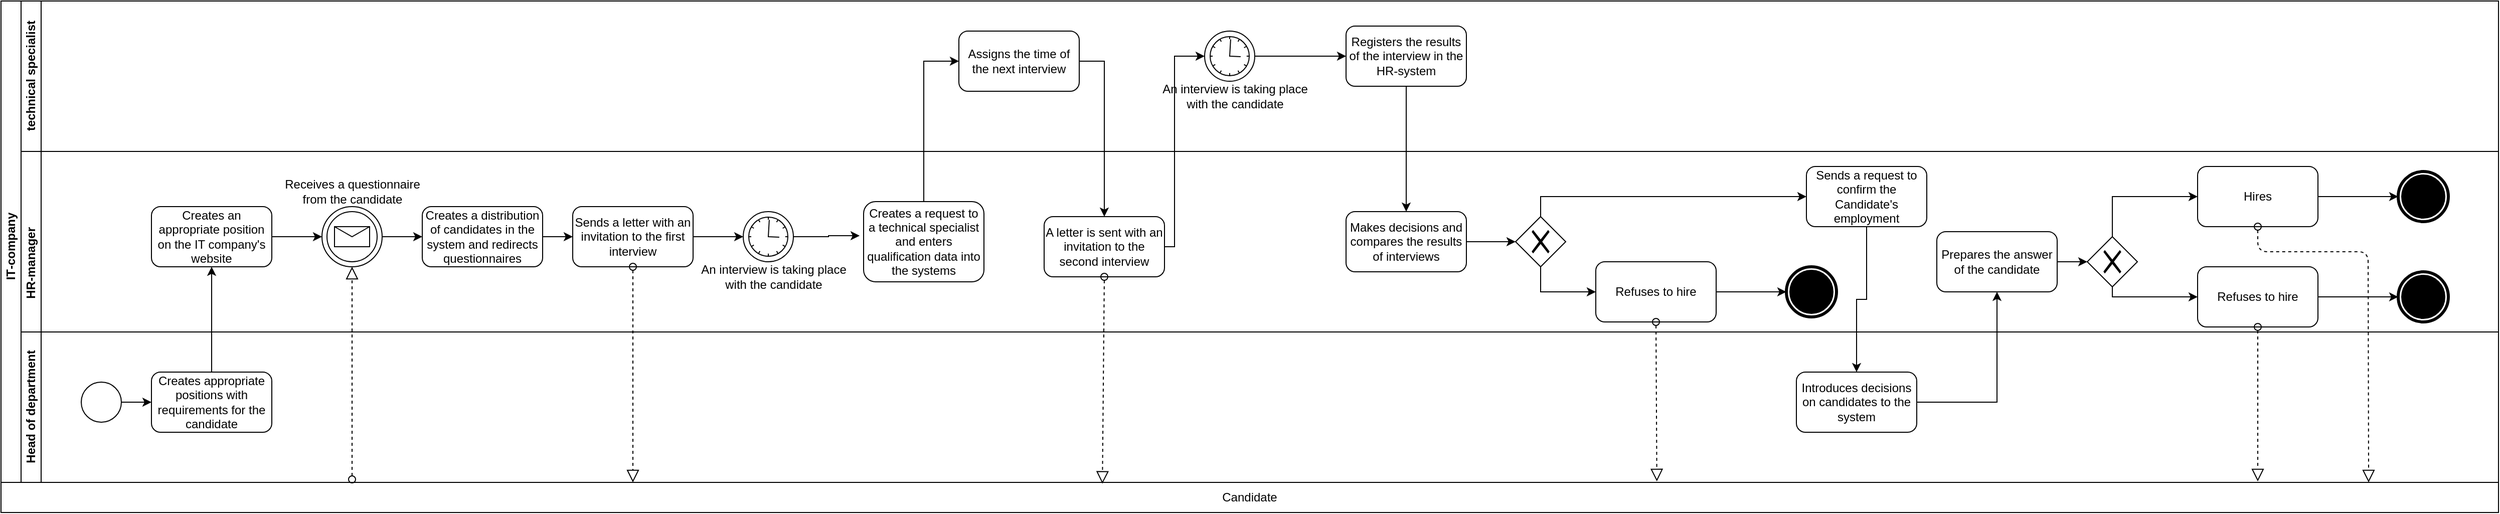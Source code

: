 <mxfile version="13.7.9" type="github">
  <diagram id="prtHgNgQTEPvFCAcTncT" name="Page-1">
    <mxGraphModel dx="3326" dy="1104" grid="1" gridSize="10" guides="1" tooltips="1" connect="1" arrows="1" fold="1" page="1" pageScale="1" pageWidth="827" pageHeight="1169" math="0" shadow="0">
      <root>
        <mxCell id="0" />
        <mxCell id="1" parent="0" />
        <mxCell id="dNxyNK7c78bLwvsdeMH5-19" value="ІТ-company" style="swimlane;html=1;childLayout=stackLayout;resizeParent=1;resizeParentMax=0;horizontal=0;startSize=20;horizontalStack=0;" parent="1" vertex="1">
          <mxGeometry x="-100" y="180" width="2490" height="490" as="geometry" />
        </mxCell>
        <mxCell id="4CbfsNwwshJR1Fnuyi6X-122" style="edgeStyle=orthogonalEdgeStyle;rounded=0;orthogonalLoop=1;jettySize=auto;html=1;exitX=0.5;exitY=0;exitDx=0;exitDy=0;entryX=0;entryY=0.5;entryDx=0;entryDy=0;" edge="1" parent="dNxyNK7c78bLwvsdeMH5-19" source="4CbfsNwwshJR1Fnuyi6X-51" target="4CbfsNwwshJR1Fnuyi6X-52">
          <mxGeometry relative="1" as="geometry">
            <Array as="points">
              <mxPoint x="920" y="60" />
            </Array>
          </mxGeometry>
        </mxCell>
        <mxCell id="dNxyNK7c78bLwvsdeMH5-21" value="technical specialist" style="swimlane;html=1;startSize=20;horizontal=0;" parent="dNxyNK7c78bLwvsdeMH5-19" vertex="1">
          <mxGeometry x="20" width="2470" height="150" as="geometry" />
        </mxCell>
        <mxCell id="4CbfsNwwshJR1Fnuyi6X-52" value="Assigns the time of the next interview" style="rounded=1;whiteSpace=wrap;html=1;" vertex="1" parent="dNxyNK7c78bLwvsdeMH5-21">
          <mxGeometry x="935" y="30" width="120" height="60" as="geometry" />
        </mxCell>
        <mxCell id="4CbfsNwwshJR1Fnuyi6X-126" style="edgeStyle=orthogonalEdgeStyle;rounded=0;orthogonalLoop=1;jettySize=auto;html=1;exitX=1;exitY=0.5;exitDx=0;exitDy=0;entryX=0;entryY=0.5;entryDx=0;entryDy=0;" edge="1" parent="dNxyNK7c78bLwvsdeMH5-21" source="4CbfsNwwshJR1Fnuyi6X-55" target="4CbfsNwwshJR1Fnuyi6X-57">
          <mxGeometry relative="1" as="geometry" />
        </mxCell>
        <mxCell id="4CbfsNwwshJR1Fnuyi6X-55" value="" style="shape=mxgraph.bpmn.shape;html=1;verticalLabelPosition=bottom;labelBackgroundColor=#ffffff;verticalAlign=top;align=center;perimeter=ellipsePerimeter;outlineConnect=0;outline=standard;symbol=timer;" vertex="1" parent="dNxyNK7c78bLwvsdeMH5-21">
          <mxGeometry x="1180" y="30" width="50" height="50" as="geometry" />
        </mxCell>
        <mxCell id="4CbfsNwwshJR1Fnuyi6X-57" value="Registers the results of the interview in the HR-system" style="rounded=1;whiteSpace=wrap;html=1;" vertex="1" parent="dNxyNK7c78bLwvsdeMH5-21">
          <mxGeometry x="1321" y="25" width="120" height="60" as="geometry" />
        </mxCell>
        <mxCell id="4CbfsNwwshJR1Fnuyi6X-56" value="&lt;div&gt;An interview is taking place&lt;/div&gt;&lt;div&gt;with the candidate&lt;/div&gt;" style="text;html=1;align=center;verticalAlign=middle;resizable=0;points=[];autosize=1;" vertex="1" parent="dNxyNK7c78bLwvsdeMH5-21">
          <mxGeometry x="1130" y="80" width="160" height="30" as="geometry" />
        </mxCell>
        <mxCell id="4CbfsNwwshJR1Fnuyi6X-124" style="edgeStyle=orthogonalEdgeStyle;rounded=0;orthogonalLoop=1;jettySize=auto;html=1;exitX=1;exitY=0.5;exitDx=0;exitDy=0;entryX=0.5;entryY=0;entryDx=0;entryDy=0;" edge="1" parent="dNxyNK7c78bLwvsdeMH5-19" source="4CbfsNwwshJR1Fnuyi6X-52" target="4CbfsNwwshJR1Fnuyi6X-54">
          <mxGeometry relative="1" as="geometry" />
        </mxCell>
        <mxCell id="4CbfsNwwshJR1Fnuyi6X-125" style="edgeStyle=orthogonalEdgeStyle;rounded=0;orthogonalLoop=1;jettySize=auto;html=1;entryX=0;entryY=0.5;entryDx=0;entryDy=0;" edge="1" parent="dNxyNK7c78bLwvsdeMH5-19" source="4CbfsNwwshJR1Fnuyi6X-54" target="4CbfsNwwshJR1Fnuyi6X-55">
          <mxGeometry relative="1" as="geometry">
            <Array as="points">
              <mxPoint x="1170" y="245" />
              <mxPoint x="1170" y="55" />
            </Array>
          </mxGeometry>
        </mxCell>
        <mxCell id="4CbfsNwwshJR1Fnuyi6X-128" style="edgeStyle=orthogonalEdgeStyle;rounded=0;orthogonalLoop=1;jettySize=auto;html=1;exitX=0.5;exitY=1;exitDx=0;exitDy=0;entryX=0.5;entryY=0;entryDx=0;entryDy=0;" edge="1" parent="dNxyNK7c78bLwvsdeMH5-19" source="4CbfsNwwshJR1Fnuyi6X-57" target="4CbfsNwwshJR1Fnuyi6X-58">
          <mxGeometry relative="1" as="geometry" />
        </mxCell>
        <mxCell id="dNxyNK7c78bLwvsdeMH5-22" value="&amp;nbsp; &amp;nbsp; &amp;nbsp; &amp;nbsp; &amp;nbsp; &amp;nbsp; &amp;nbsp; &amp;nbsp; &amp;nbsp; &amp;nbsp; &amp;nbsp; &amp;nbsp; &amp;nbsp; &amp;nbsp; &amp;nbsp; &amp;nbsp; &amp;nbsp; &amp;nbsp;НR-manager" style="swimlane;html=1;startSize=20;horizontal=0;strokeWidth=1;perimeterSpacing=0;" parent="dNxyNK7c78bLwvsdeMH5-19" vertex="1">
          <mxGeometry x="20" y="150" width="2470" height="340" as="geometry" />
        </mxCell>
        <mxCell id="4CbfsNwwshJR1Fnuyi6X-139" style="edgeStyle=orthogonalEdgeStyle;rounded=0;orthogonalLoop=1;jettySize=auto;html=1;exitX=1;exitY=0.5;exitDx=0;exitDy=0;entryX=0;entryY=0.5;entryDx=0;entryDy=0;" edge="1" parent="dNxyNK7c78bLwvsdeMH5-22" source="4CbfsNwwshJR1Fnuyi6X-67" target="4CbfsNwwshJR1Fnuyi6X-72">
          <mxGeometry relative="1" as="geometry" />
        </mxCell>
        <mxCell id="4CbfsNwwshJR1Fnuyi6X-67" value="Hires" style="rounded=1;whiteSpace=wrap;html=1;" vertex="1" parent="dNxyNK7c78bLwvsdeMH5-22">
          <mxGeometry x="2170" y="15" width="120" height="60" as="geometry" />
        </mxCell>
        <mxCell id="4CbfsNwwshJR1Fnuyi6X-46" value="&lt;div&gt;Receives a questionnaire&lt;/div&gt;&lt;div&gt;from the candidate&lt;/div&gt;" style="text;html=1;align=center;verticalAlign=middle;resizable=0;points=[];autosize=1;" vertex="1" parent="dNxyNK7c78bLwvsdeMH5-22">
          <mxGeometry x="255" y="25" width="150" height="30" as="geometry" />
        </mxCell>
        <mxCell id="4CbfsNwwshJR1Fnuyi6X-129" style="edgeStyle=orthogonalEdgeStyle;rounded=0;orthogonalLoop=1;jettySize=auto;html=1;exitX=1;exitY=0.5;exitDx=0;exitDy=0;entryX=0;entryY=0.5;entryDx=0;entryDy=0;" edge="1" parent="dNxyNK7c78bLwvsdeMH5-22" source="4CbfsNwwshJR1Fnuyi6X-58" target="4CbfsNwwshJR1Fnuyi6X-60">
          <mxGeometry relative="1" as="geometry" />
        </mxCell>
        <mxCell id="4CbfsNwwshJR1Fnuyi6X-133" style="edgeStyle=orthogonalEdgeStyle;rounded=0;orthogonalLoop=1;jettySize=auto;html=1;exitX=0.5;exitY=1;exitDx=0;exitDy=0;" edge="1" parent="dNxyNK7c78bLwvsdeMH5-22" source="4CbfsNwwshJR1Fnuyi6X-61" target="4CbfsNwwshJR1Fnuyi6X-63">
          <mxGeometry relative="1" as="geometry" />
        </mxCell>
        <mxCell id="4CbfsNwwshJR1Fnuyi6X-61" value="Sends a request to confirm the Candidate&#39;s employment" style="rounded=1;whiteSpace=wrap;html=1;" vertex="1" parent="dNxyNK7c78bLwvsdeMH5-22">
          <mxGeometry x="1780" y="15" width="120" height="60" as="geometry" />
        </mxCell>
        <mxCell id="4CbfsNwwshJR1Fnuyi6X-72" value="" style="shape=mxgraph.bpmn.shape;html=1;verticalLabelPosition=bottom;labelBackgroundColor=#ffffff;verticalAlign=top;align=center;perimeter=ellipsePerimeter;outlineConnect=0;outline=end;symbol=terminate;" vertex="1" parent="dNxyNK7c78bLwvsdeMH5-22">
          <mxGeometry x="2370" y="20" width="50" height="50" as="geometry" />
        </mxCell>
        <mxCell id="4CbfsNwwshJR1Fnuyi6X-58" value="Makes decisions and compares the results of interviews" style="rounded=1;whiteSpace=wrap;html=1;" vertex="1" parent="dNxyNK7c78bLwvsdeMH5-22">
          <mxGeometry x="1321" y="60" width="120" height="60" as="geometry" />
        </mxCell>
        <mxCell id="4CbfsNwwshJR1Fnuyi6X-79" style="edgeStyle=orthogonalEdgeStyle;rounded=0;orthogonalLoop=1;jettySize=auto;html=1;exitX=1;exitY=0.5;exitDx=0;exitDy=0;entryX=0;entryY=0.5;entryDx=0;entryDy=0;" edge="1" parent="dNxyNK7c78bLwvsdeMH5-22" source="4CbfsNwwshJR1Fnuyi6X-43" target="4CbfsNwwshJR1Fnuyi6X-45">
          <mxGeometry relative="1" as="geometry" />
        </mxCell>
        <mxCell id="4CbfsNwwshJR1Fnuyi6X-43" value="Creates an appropriate position on the IT company&#39;s website" style="rounded=1;whiteSpace=wrap;html=1;" vertex="1" parent="dNxyNK7c78bLwvsdeMH5-22">
          <mxGeometry x="130" y="55" width="120" height="60" as="geometry" />
        </mxCell>
        <mxCell id="4CbfsNwwshJR1Fnuyi6X-81" style="edgeStyle=orthogonalEdgeStyle;rounded=0;orthogonalLoop=1;jettySize=auto;html=1;exitX=1;exitY=0.5;exitDx=0;exitDy=0;entryX=0;entryY=0.5;entryDx=0;entryDy=0;" edge="1" parent="dNxyNK7c78bLwvsdeMH5-22" source="4CbfsNwwshJR1Fnuyi6X-45" target="4CbfsNwwshJR1Fnuyi6X-47">
          <mxGeometry relative="1" as="geometry" />
        </mxCell>
        <mxCell id="4CbfsNwwshJR1Fnuyi6X-45" value="" style="shape=mxgraph.bpmn.shape;html=1;verticalLabelPosition=bottom;labelBackgroundColor=#ffffff;verticalAlign=top;align=center;perimeter=ellipsePerimeter;outlineConnect=0;outline=standard;symbol=general;" vertex="1" parent="dNxyNK7c78bLwvsdeMH5-22">
          <mxGeometry x="300" y="55" width="60" height="60" as="geometry" />
        </mxCell>
        <mxCell id="4CbfsNwwshJR1Fnuyi6X-44" value="" style="shape=mxgraph.bpmn.shape;html=1;verticalLabelPosition=bottom;labelBackgroundColor=#ffffff;verticalAlign=top;align=center;perimeter=ellipsePerimeter;outlineConnect=0;outline=standard;symbol=message;" vertex="1" parent="dNxyNK7c78bLwvsdeMH5-22">
          <mxGeometry x="305" y="60" width="50" height="50" as="geometry" />
        </mxCell>
        <mxCell id="4CbfsNwwshJR1Fnuyi6X-88" style="edgeStyle=orthogonalEdgeStyle;rounded=0;orthogonalLoop=1;jettySize=auto;html=1;exitX=1;exitY=0.5;exitDx=0;exitDy=0;entryX=0;entryY=0.5;entryDx=0;entryDy=0;" edge="1" parent="dNxyNK7c78bLwvsdeMH5-22" source="4CbfsNwwshJR1Fnuyi6X-47" target="4CbfsNwwshJR1Fnuyi6X-48">
          <mxGeometry relative="1" as="geometry" />
        </mxCell>
        <mxCell id="4CbfsNwwshJR1Fnuyi6X-47" value="Creates a distribution of candidates in the system and redirects questionnaires" style="rounded=1;whiteSpace=wrap;html=1;" vertex="1" parent="dNxyNK7c78bLwvsdeMH5-22">
          <mxGeometry x="400" y="55" width="120" height="60" as="geometry" />
        </mxCell>
        <mxCell id="4CbfsNwwshJR1Fnuyi6X-118" style="edgeStyle=orthogonalEdgeStyle;rounded=0;orthogonalLoop=1;jettySize=auto;html=1;exitX=1;exitY=0.5;exitDx=0;exitDy=0;" edge="1" parent="dNxyNK7c78bLwvsdeMH5-22" source="4CbfsNwwshJR1Fnuyi6X-48" target="4CbfsNwwshJR1Fnuyi6X-49">
          <mxGeometry relative="1" as="geometry" />
        </mxCell>
        <mxCell id="4CbfsNwwshJR1Fnuyi6X-48" value="Sends a letter with an invitation to the first interview" style="rounded=1;whiteSpace=wrap;html=1;" vertex="1" parent="dNxyNK7c78bLwvsdeMH5-22">
          <mxGeometry x="550" y="55" width="120" height="60" as="geometry" />
        </mxCell>
        <mxCell id="4CbfsNwwshJR1Fnuyi6X-120" style="edgeStyle=orthogonalEdgeStyle;rounded=0;orthogonalLoop=1;jettySize=auto;html=1;exitX=1;exitY=0.5;exitDx=0;exitDy=0;entryX=-0.033;entryY=0.425;entryDx=0;entryDy=0;entryPerimeter=0;" edge="1" parent="dNxyNK7c78bLwvsdeMH5-22" source="4CbfsNwwshJR1Fnuyi6X-49" target="4CbfsNwwshJR1Fnuyi6X-51">
          <mxGeometry relative="1" as="geometry" />
        </mxCell>
        <mxCell id="4CbfsNwwshJR1Fnuyi6X-49" value="" style="shape=mxgraph.bpmn.shape;html=1;verticalLabelPosition=bottom;labelBackgroundColor=#ffffff;verticalAlign=top;align=center;perimeter=ellipsePerimeter;outlineConnect=0;outline=standard;symbol=timer;" vertex="1" parent="dNxyNK7c78bLwvsdeMH5-22">
          <mxGeometry x="720" y="60" width="50" height="50" as="geometry" />
        </mxCell>
        <mxCell id="4CbfsNwwshJR1Fnuyi6X-51" value="Creates a request to a technical specialist and enters qualification data into the systems" style="rounded=1;whiteSpace=wrap;html=1;" vertex="1" parent="dNxyNK7c78bLwvsdeMH5-22">
          <mxGeometry x="840" y="50" width="120" height="80" as="geometry" />
        </mxCell>
        <mxCell id="4CbfsNwwshJR1Fnuyi6X-130" style="edgeStyle=orthogonalEdgeStyle;rounded=0;orthogonalLoop=1;jettySize=auto;html=1;exitX=0.5;exitY=0;exitDx=0;exitDy=0;entryX=0;entryY=0.5;entryDx=0;entryDy=0;" edge="1" parent="dNxyNK7c78bLwvsdeMH5-22" source="4CbfsNwwshJR1Fnuyi6X-60" target="4CbfsNwwshJR1Fnuyi6X-61">
          <mxGeometry relative="1" as="geometry" />
        </mxCell>
        <mxCell id="4CbfsNwwshJR1Fnuyi6X-131" style="edgeStyle=orthogonalEdgeStyle;rounded=0;orthogonalLoop=1;jettySize=auto;html=1;exitX=0.5;exitY=1;exitDx=0;exitDy=0;entryX=0;entryY=0.5;entryDx=0;entryDy=0;" edge="1" parent="dNxyNK7c78bLwvsdeMH5-22" source="4CbfsNwwshJR1Fnuyi6X-60" target="4CbfsNwwshJR1Fnuyi6X-66">
          <mxGeometry relative="1" as="geometry" />
        </mxCell>
        <mxCell id="4CbfsNwwshJR1Fnuyi6X-60" value="" style="shape=mxgraph.bpmn.shape;html=1;verticalLabelPosition=bottom;labelBackgroundColor=#ffffff;verticalAlign=top;align=center;perimeter=rhombusPerimeter;background=gateway;outlineConnect=0;outline=none;symbol=exclusiveGw;" vertex="1" parent="dNxyNK7c78bLwvsdeMH5-22">
          <mxGeometry x="1490" y="65" width="50" height="50" as="geometry" />
        </mxCell>
        <mxCell id="4CbfsNwwshJR1Fnuyi6X-54" value="A letter is sent with an invitation to the second interview" style="rounded=1;whiteSpace=wrap;html=1;" vertex="1" parent="dNxyNK7c78bLwvsdeMH5-22">
          <mxGeometry x="1020" y="65" width="120" height="60" as="geometry" />
        </mxCell>
        <mxCell id="4CbfsNwwshJR1Fnuyi6X-136" style="edgeStyle=orthogonalEdgeStyle;rounded=0;orthogonalLoop=1;jettySize=auto;html=1;exitX=0.5;exitY=1;exitDx=0;exitDy=0;entryX=0;entryY=0.5;entryDx=0;entryDy=0;" edge="1" parent="dNxyNK7c78bLwvsdeMH5-22" source="4CbfsNwwshJR1Fnuyi6X-65" target="4CbfsNwwshJR1Fnuyi6X-59">
          <mxGeometry relative="1" as="geometry">
            <Array as="points">
              <mxPoint x="2085" y="145" />
            </Array>
          </mxGeometry>
        </mxCell>
        <mxCell id="4CbfsNwwshJR1Fnuyi6X-138" style="edgeStyle=orthogonalEdgeStyle;rounded=0;orthogonalLoop=1;jettySize=auto;html=1;exitX=0.5;exitY=0;exitDx=0;exitDy=0;entryX=0;entryY=0.5;entryDx=0;entryDy=0;" edge="1" parent="dNxyNK7c78bLwvsdeMH5-22" source="4CbfsNwwshJR1Fnuyi6X-65" target="4CbfsNwwshJR1Fnuyi6X-67">
          <mxGeometry relative="1" as="geometry" />
        </mxCell>
        <mxCell id="4CbfsNwwshJR1Fnuyi6X-65" value="" style="shape=mxgraph.bpmn.shape;html=1;verticalLabelPosition=bottom;labelBackgroundColor=#ffffff;verticalAlign=top;align=center;perimeter=rhombusPerimeter;background=gateway;outlineConnect=0;outline=none;symbol=exclusiveGw;" vertex="1" parent="dNxyNK7c78bLwvsdeMH5-22">
          <mxGeometry x="2060" y="85" width="50" height="50" as="geometry" />
        </mxCell>
        <mxCell id="4CbfsNwwshJR1Fnuyi6X-135" style="edgeStyle=orthogonalEdgeStyle;rounded=0;orthogonalLoop=1;jettySize=auto;html=1;exitX=1;exitY=0.5;exitDx=0;exitDy=0;entryX=0;entryY=0.5;entryDx=0;entryDy=0;" edge="1" parent="dNxyNK7c78bLwvsdeMH5-22" source="4CbfsNwwshJR1Fnuyi6X-62" target="4CbfsNwwshJR1Fnuyi6X-65">
          <mxGeometry relative="1" as="geometry" />
        </mxCell>
        <mxCell id="4CbfsNwwshJR1Fnuyi6X-62" value="Prepares the answer of the candidate" style="rounded=1;whiteSpace=wrap;html=1;" vertex="1" parent="dNxyNK7c78bLwvsdeMH5-22">
          <mxGeometry x="1910" y="80" width="120" height="60" as="geometry" />
        </mxCell>
        <mxCell id="4CbfsNwwshJR1Fnuyi6X-50" value="&lt;div&gt;An interview is taking place&lt;/div&gt;&lt;div&gt;with the candidate&lt;/div&gt;" style="text;html=1;align=center;verticalAlign=middle;resizable=0;points=[];autosize=1;" vertex="1" parent="dNxyNK7c78bLwvsdeMH5-22">
          <mxGeometry x="670" y="110" width="160" height="30" as="geometry" />
        </mxCell>
        <mxCell id="4CbfsNwwshJR1Fnuyi6X-132" style="edgeStyle=orthogonalEdgeStyle;rounded=0;orthogonalLoop=1;jettySize=auto;html=1;exitX=1;exitY=0.5;exitDx=0;exitDy=0;" edge="1" parent="dNxyNK7c78bLwvsdeMH5-22" source="4CbfsNwwshJR1Fnuyi6X-66" target="4CbfsNwwshJR1Fnuyi6X-68">
          <mxGeometry relative="1" as="geometry" />
        </mxCell>
        <mxCell id="4CbfsNwwshJR1Fnuyi6X-66" value="Refuses to hire" style="rounded=1;whiteSpace=wrap;html=1;" vertex="1" parent="dNxyNK7c78bLwvsdeMH5-22">
          <mxGeometry x="1570" y="110" width="120" height="60" as="geometry" />
        </mxCell>
        <mxCell id="4CbfsNwwshJR1Fnuyi6X-68" value="" style="shape=mxgraph.bpmn.shape;html=1;verticalLabelPosition=bottom;labelBackgroundColor=#ffffff;verticalAlign=top;align=center;perimeter=ellipsePerimeter;outlineConnect=0;outline=end;symbol=terminate;" vertex="1" parent="dNxyNK7c78bLwvsdeMH5-22">
          <mxGeometry x="1760" y="115" width="50" height="50" as="geometry" />
        </mxCell>
        <mxCell id="4CbfsNwwshJR1Fnuyi6X-137" style="edgeStyle=orthogonalEdgeStyle;rounded=0;orthogonalLoop=1;jettySize=auto;html=1;exitX=1;exitY=0.5;exitDx=0;exitDy=0;entryX=0;entryY=0.5;entryDx=0;entryDy=0;" edge="1" parent="dNxyNK7c78bLwvsdeMH5-22" source="4CbfsNwwshJR1Fnuyi6X-59" target="4CbfsNwwshJR1Fnuyi6X-69">
          <mxGeometry relative="1" as="geometry" />
        </mxCell>
        <mxCell id="4CbfsNwwshJR1Fnuyi6X-59" value="Refuses to hire" style="rounded=1;whiteSpace=wrap;html=1;" vertex="1" parent="dNxyNK7c78bLwvsdeMH5-22">
          <mxGeometry x="2170" y="115" width="120" height="60" as="geometry" />
        </mxCell>
        <mxCell id="4CbfsNwwshJR1Fnuyi6X-69" value="" style="shape=mxgraph.bpmn.shape;html=1;verticalLabelPosition=bottom;labelBackgroundColor=#ffffff;verticalAlign=top;align=center;perimeter=ellipsePerimeter;outlineConnect=0;outline=end;symbol=terminate;" vertex="1" parent="dNxyNK7c78bLwvsdeMH5-22">
          <mxGeometry x="2370" y="120" width="50" height="50" as="geometry" />
        </mxCell>
        <mxCell id="4CbfsNwwshJR1Fnuyi6X-76" style="edgeStyle=orthogonalEdgeStyle;rounded=0;orthogonalLoop=1;jettySize=auto;html=1;exitX=0.5;exitY=0;exitDx=0;exitDy=0;entryX=0.5;entryY=1;entryDx=0;entryDy=0;" edge="1" parent="dNxyNK7c78bLwvsdeMH5-22" source="4CbfsNwwshJR1Fnuyi6X-40" target="4CbfsNwwshJR1Fnuyi6X-43">
          <mxGeometry relative="1" as="geometry" />
        </mxCell>
        <mxCell id="4CbfsNwwshJR1Fnuyi6X-134" style="edgeStyle=orthogonalEdgeStyle;rounded=0;orthogonalLoop=1;jettySize=auto;html=1;exitX=1;exitY=0.5;exitDx=0;exitDy=0;entryX=0.5;entryY=1;entryDx=0;entryDy=0;" edge="1" parent="dNxyNK7c78bLwvsdeMH5-22" source="4CbfsNwwshJR1Fnuyi6X-63" target="4CbfsNwwshJR1Fnuyi6X-62">
          <mxGeometry relative="1" as="geometry" />
        </mxCell>
        <mxCell id="4CbfsNwwshJR1Fnuyi6X-4" value="Head of department" style="swimlane;html=1;startSize=20;horizontal=0;" vertex="1" parent="dNxyNK7c78bLwvsdeMH5-22">
          <mxGeometry y="180" width="2470" height="150" as="geometry">
            <mxRectangle x="20" width="1120" height="20" as="alternateBounds" />
          </mxGeometry>
        </mxCell>
        <mxCell id="4CbfsNwwshJR1Fnuyi6X-63" value="Introduces decisions on candidates to the system" style="whiteSpace=wrap;html=1;rounded=1;" vertex="1" parent="4CbfsNwwshJR1Fnuyi6X-4">
          <mxGeometry x="1770" y="40" width="120" height="60" as="geometry" />
        </mxCell>
        <mxCell id="4CbfsNwwshJR1Fnuyi6X-40" value="Creates appropriate positions with requirements for the candidate" style="rounded=1;whiteSpace=wrap;html=1;" vertex="1" parent="4CbfsNwwshJR1Fnuyi6X-4">
          <mxGeometry x="130" y="40" width="120" height="60" as="geometry" />
        </mxCell>
        <mxCell id="4CbfsNwwshJR1Fnuyi6X-74" style="edgeStyle=orthogonalEdgeStyle;rounded=0;orthogonalLoop=1;jettySize=auto;html=1;entryX=0;entryY=0.5;entryDx=0;entryDy=0;" edge="1" parent="4CbfsNwwshJR1Fnuyi6X-4" source="4CbfsNwwshJR1Fnuyi6X-41" target="4CbfsNwwshJR1Fnuyi6X-40">
          <mxGeometry relative="1" as="geometry" />
        </mxCell>
        <mxCell id="4CbfsNwwshJR1Fnuyi6X-41" value="" style="ellipse;whiteSpace=wrap;html=1;" vertex="1" parent="4CbfsNwwshJR1Fnuyi6X-4">
          <mxGeometry x="60" y="50" width="40" height="40" as="geometry" />
        </mxCell>
        <mxCell id="4CbfsNwwshJR1Fnuyi6X-140" value="" style="startArrow=oval;startFill=0;startSize=7;endArrow=block;endFill=0;endSize=10;dashed=1;html=1;exitX=0.5;exitY=1;exitDx=0;exitDy=0;" edge="1" parent="dNxyNK7c78bLwvsdeMH5-22" source="4CbfsNwwshJR1Fnuyi6X-48">
          <mxGeometry width="100" relative="1" as="geometry">
            <mxPoint x="710" y="20" as="sourcePoint" />
            <mxPoint x="610" y="330" as="targetPoint" />
          </mxGeometry>
        </mxCell>
        <mxCell id="4CbfsNwwshJR1Fnuyi6X-37" value="Candidate" style="rounded=0;whiteSpace=wrap;html=1;" vertex="1" parent="1">
          <mxGeometry x="-100" y="660" width="2490" height="30" as="geometry" />
        </mxCell>
        <mxCell id="4CbfsNwwshJR1Fnuyi6X-82" value="" style="endArrow=none;dashed=1;html=1;entryX=0.5;entryY=1;entryDx=0;entryDy=0;" edge="1" parent="1" target="4CbfsNwwshJR1Fnuyi6X-45">
          <mxGeometry width="50" height="50" relative="1" as="geometry">
            <mxPoint x="250" y="445.0" as="sourcePoint" />
            <mxPoint x="246" y="500" as="targetPoint" />
          </mxGeometry>
        </mxCell>
        <mxCell id="4CbfsNwwshJR1Fnuyi6X-142" value="" style="startArrow=oval;startFill=0;startSize=7;endArrow=block;endFill=0;endSize=10;dashed=1;html=1;entryX=0.5;entryY=1;entryDx=0;entryDy=0;" edge="1" parent="1" target="4CbfsNwwshJR1Fnuyi6X-45">
          <mxGeometry width="100" relative="1" as="geometry">
            <mxPoint x="250" y="657" as="sourcePoint" />
            <mxPoint x="730" y="350" as="targetPoint" />
          </mxGeometry>
        </mxCell>
        <mxCell id="4CbfsNwwshJR1Fnuyi6X-145" value="" style="startArrow=oval;startFill=0;startSize=7;endArrow=block;endFill=0;endSize=10;dashed=1;html=1;exitX=0.5;exitY=1;exitDx=0;exitDy=0;entryX=0.441;entryY=0.043;entryDx=0;entryDy=0;entryPerimeter=0;" edge="1" parent="1" source="4CbfsNwwshJR1Fnuyi6X-54" target="4CbfsNwwshJR1Fnuyi6X-37">
          <mxGeometry width="100" relative="1" as="geometry">
            <mxPoint x="550" y="465.0" as="sourcePoint" />
            <mxPoint x="550" y="680.0" as="targetPoint" />
          </mxGeometry>
        </mxCell>
        <mxCell id="4CbfsNwwshJR1Fnuyi6X-146" value="" style="startArrow=oval;startFill=0;startSize=7;endArrow=block;endFill=0;endSize=10;dashed=1;html=1;exitX=0.5;exitY=1;exitDx=0;exitDy=0;entryX=0.663;entryY=-0.035;entryDx=0;entryDy=0;entryPerimeter=0;" edge="1" parent="1" source="4CbfsNwwshJR1Fnuyi6X-66" target="4CbfsNwwshJR1Fnuyi6X-37">
          <mxGeometry width="100" relative="1" as="geometry">
            <mxPoint x="560" y="475.0" as="sourcePoint" />
            <mxPoint x="560" y="690.0" as="targetPoint" />
          </mxGeometry>
        </mxCell>
        <mxCell id="4CbfsNwwshJR1Fnuyi6X-148" value="" style="startArrow=oval;startFill=0;startSize=7;endArrow=block;endFill=0;endSize=10;dashed=1;html=1;exitX=0.5;exitY=1;exitDx=0;exitDy=0;" edge="1" parent="1" source="4CbfsNwwshJR1Fnuyi6X-59">
          <mxGeometry width="100" relative="1" as="geometry">
            <mxPoint x="1560" y="510.0" as="sourcePoint" />
            <mxPoint x="2150" y="659" as="targetPoint" />
          </mxGeometry>
        </mxCell>
        <mxCell id="4CbfsNwwshJR1Fnuyi6X-149" value="" style="startArrow=oval;startFill=0;startSize=7;endArrow=block;endFill=0;endSize=10;dashed=1;html=1;exitX=0.5;exitY=1;exitDx=0;exitDy=0;entryX=0.948;entryY=0;entryDx=0;entryDy=0;entryPerimeter=0;" edge="1" parent="1" source="4CbfsNwwshJR1Fnuyi6X-67" target="4CbfsNwwshJR1Fnuyi6X-37">
          <mxGeometry width="100" relative="1" as="geometry">
            <mxPoint x="1570" y="520.0" as="sourcePoint" />
            <mxPoint x="1570.87" y="678.95" as="targetPoint" />
            <Array as="points">
              <mxPoint x="2150" y="430" />
              <mxPoint x="2260" y="430" />
            </Array>
          </mxGeometry>
        </mxCell>
      </root>
    </mxGraphModel>
  </diagram>
</mxfile>
